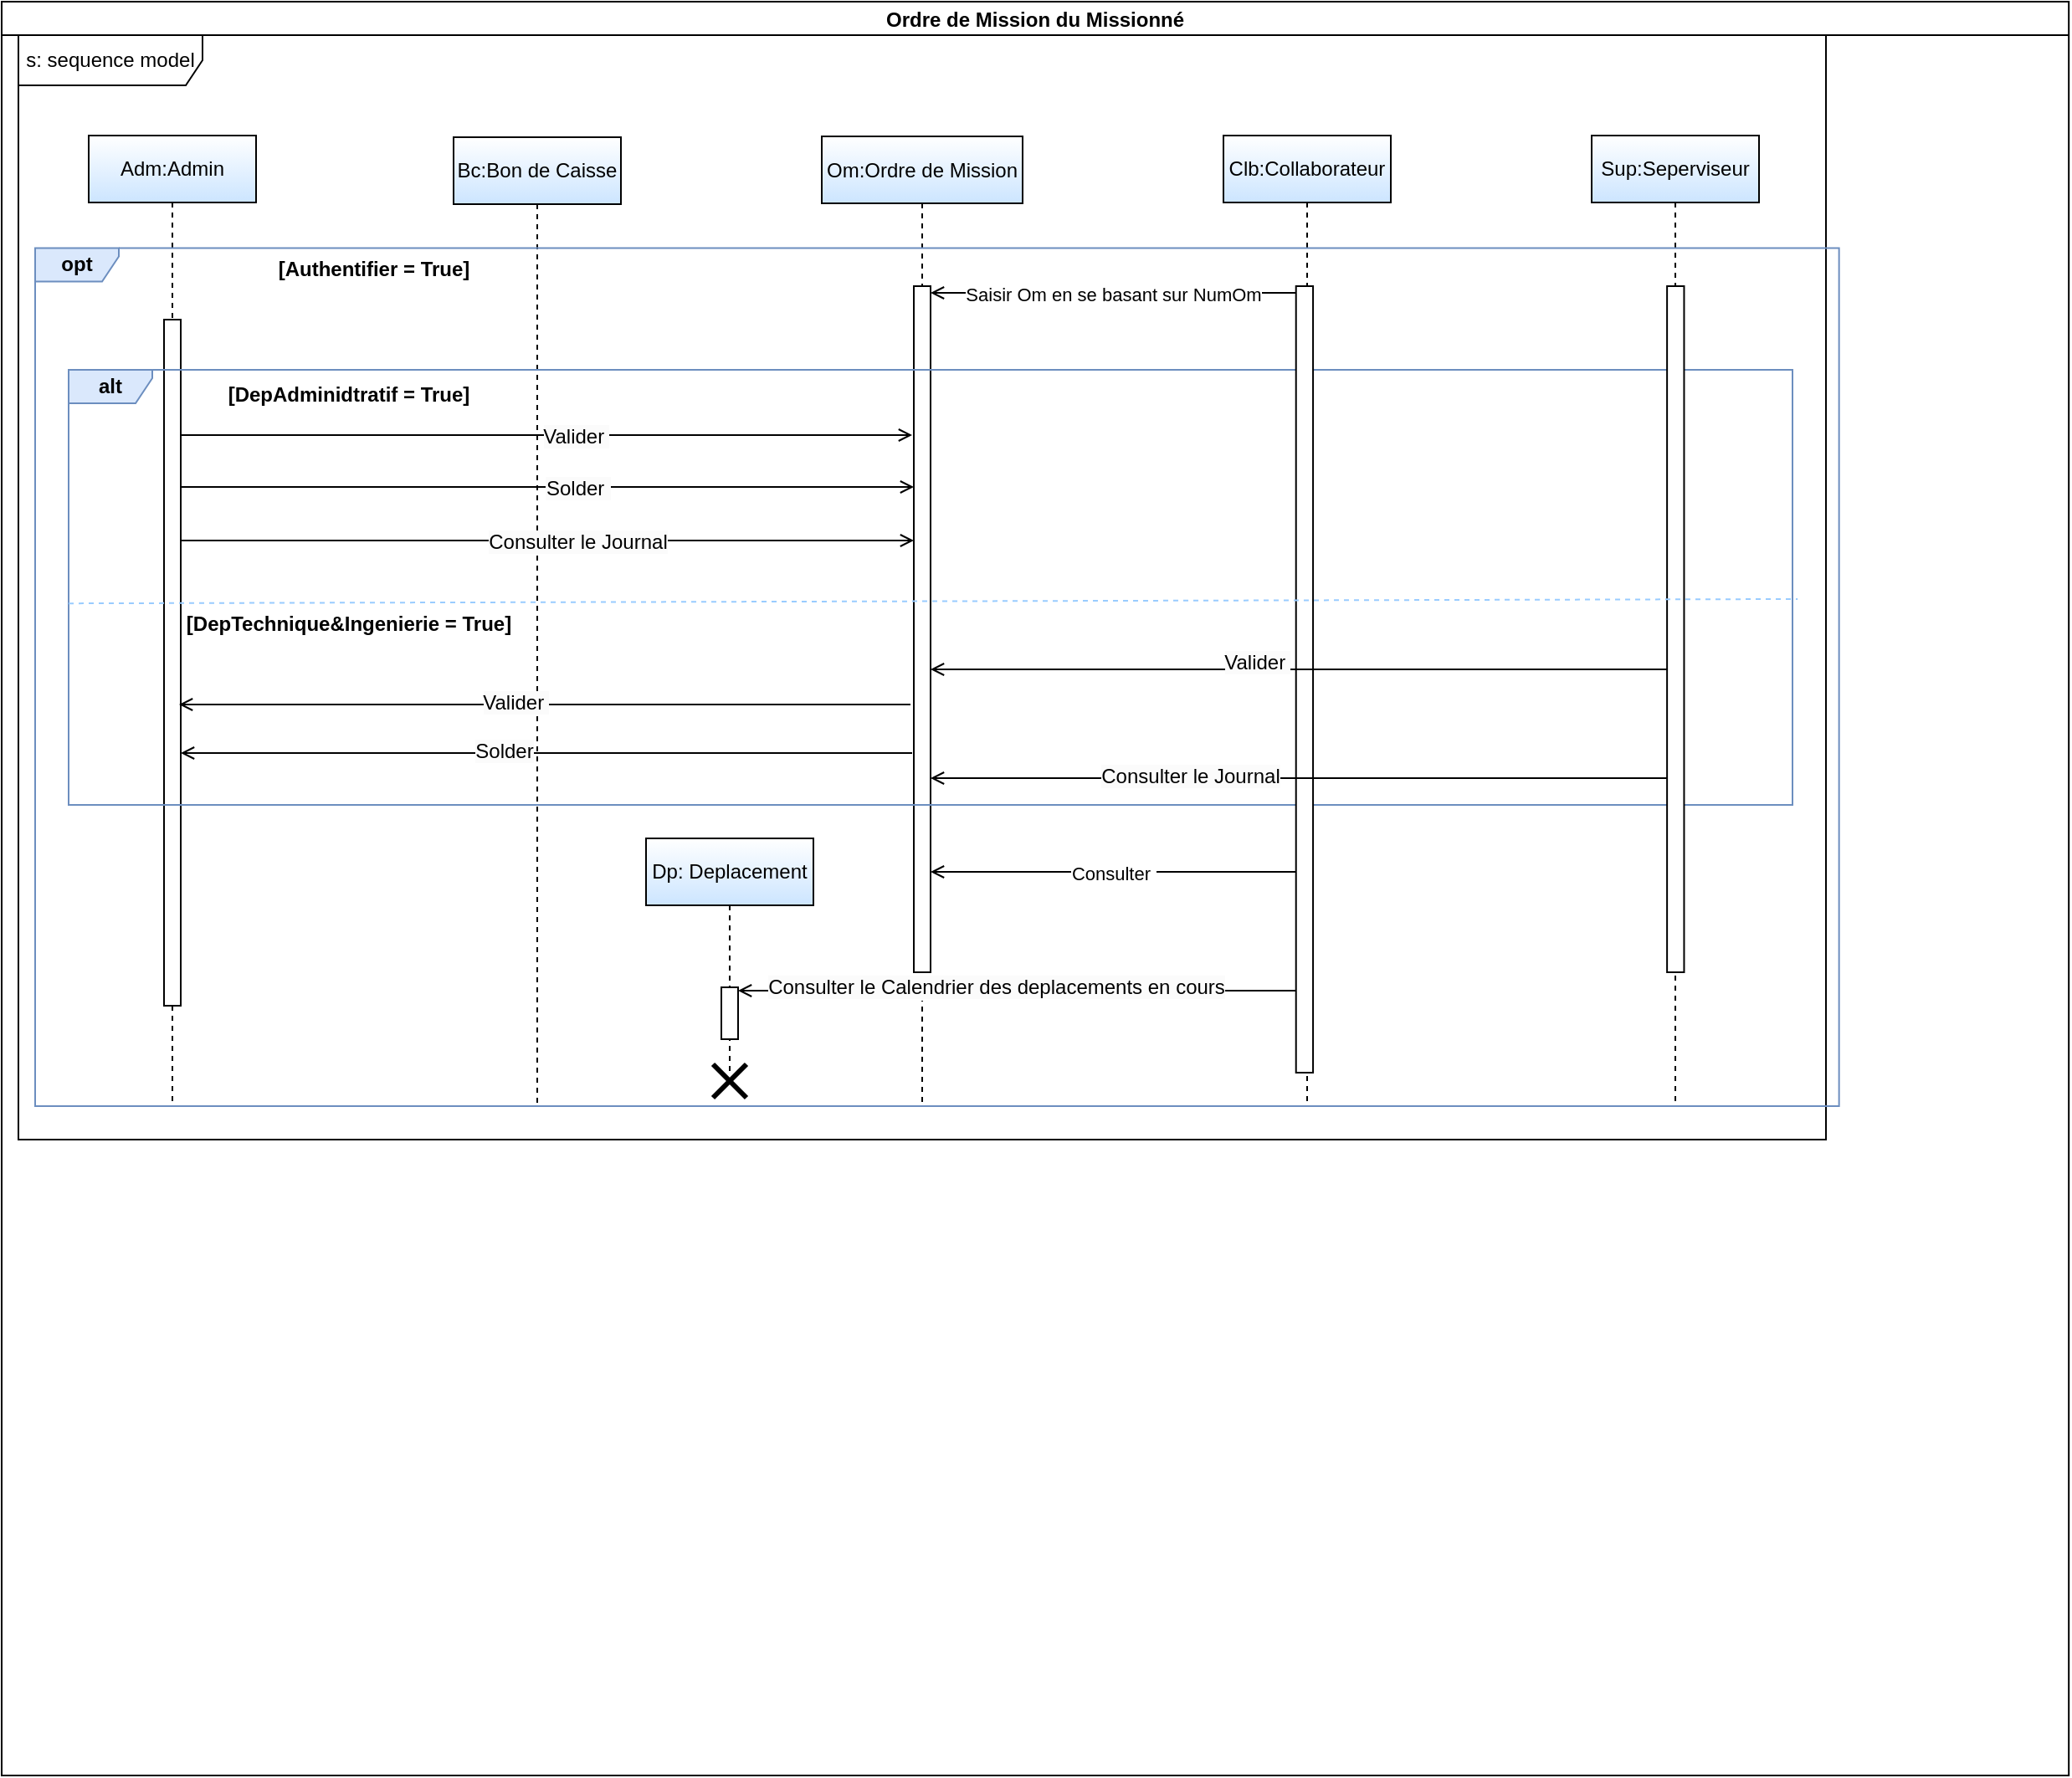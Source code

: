 <mxfile version="24.1.0" type="github">
  <diagram name="Page-1" id="V8nKBJ0eUF0Gf-3YNFPS">
    <mxGraphModel dx="1964" dy="1817" grid="1" gridSize="10" guides="1" tooltips="1" connect="1" arrows="1" fold="1" page="1" pageScale="1" pageWidth="850" pageHeight="1100" math="0" shadow="0">
      <root>
        <mxCell id="0" />
        <mxCell id="1" parent="0" />
        <mxCell id="pvZU6P4DPRECeJfm35zR-1" value="Adm:Admin" style="shape=umlLifeline;perimeter=lifelinePerimeter;whiteSpace=wrap;html=1;container=0;dropTarget=0;collapsible=0;recursiveResize=0;outlineConnect=0;portConstraint=eastwest;newEdgeStyle={&quot;edgeStyle&quot;:&quot;elbowEdgeStyle&quot;,&quot;elbow&quot;:&quot;vertical&quot;,&quot;curved&quot;:0,&quot;rounded&quot;:0};fillColor=default;strokeColor=#000000;gradientColor=#CCE5FF;" vertex="1" parent="1">
          <mxGeometry x="42" y="40" width="100" height="580" as="geometry" />
        </mxCell>
        <mxCell id="pvZU6P4DPRECeJfm35zR-2" value="" style="html=1;points=[];perimeter=orthogonalPerimeter;outlineConnect=0;targetShapes=umlLifeline;portConstraint=eastwest;newEdgeStyle={&quot;edgeStyle&quot;:&quot;elbowEdgeStyle&quot;,&quot;elbow&quot;:&quot;vertical&quot;,&quot;curved&quot;:0,&quot;rounded&quot;:0};" vertex="1" parent="pvZU6P4DPRECeJfm35zR-1">
          <mxGeometry x="45" y="110" width="10" height="410" as="geometry" />
        </mxCell>
        <mxCell id="pvZU6P4DPRECeJfm35zR-3" value="Clb:Collaborateur" style="shape=umlLifeline;perimeter=lifelinePerimeter;whiteSpace=wrap;html=1;container=0;dropTarget=0;collapsible=0;recursiveResize=0;outlineConnect=0;portConstraint=eastwest;newEdgeStyle={&quot;edgeStyle&quot;:&quot;elbowEdgeStyle&quot;,&quot;elbow&quot;:&quot;vertical&quot;,&quot;curved&quot;:0,&quot;rounded&quot;:0};gradientColor=#CCE5FF;" vertex="1" parent="1">
          <mxGeometry x="720" y="40" width="100" height="580" as="geometry" />
        </mxCell>
        <mxCell id="pvZU6P4DPRECeJfm35zR-20" value="Bc:Bon de Caisse" style="shape=umlLifeline;perimeter=lifelinePerimeter;whiteSpace=wrap;html=1;container=0;dropTarget=0;collapsible=0;recursiveResize=0;outlineConnect=0;portConstraint=eastwest;newEdgeStyle={&quot;edgeStyle&quot;:&quot;elbowEdgeStyle&quot;,&quot;elbow&quot;:&quot;vertical&quot;,&quot;curved&quot;:0,&quot;rounded&quot;:0};gradientColor=#CCE5FF;" vertex="1" parent="1">
          <mxGeometry x="260" y="41" width="100" height="579" as="geometry" />
        </mxCell>
        <mxCell id="pvZU6P4DPRECeJfm35zR-22" value="Om:Ordre de Mission" style="shape=umlLifeline;perimeter=lifelinePerimeter;whiteSpace=wrap;html=1;container=0;dropTarget=0;collapsible=0;recursiveResize=0;outlineConnect=0;portConstraint=eastwest;newEdgeStyle={&quot;edgeStyle&quot;:&quot;elbowEdgeStyle&quot;,&quot;elbow&quot;:&quot;vertical&quot;,&quot;curved&quot;:0,&quot;rounded&quot;:0};gradientColor=#CCE5FF;" vertex="1" parent="1">
          <mxGeometry x="480" y="40.5" width="120" height="579.5" as="geometry" />
        </mxCell>
        <mxCell id="pvZU6P4DPRECeJfm35zR-62" value="" style="html=1;points=[];perimeter=orthogonalPerimeter;outlineConnect=0;targetShapes=umlLifeline;portConstraint=eastwest;newEdgeStyle={&quot;edgeStyle&quot;:&quot;elbowEdgeStyle&quot;,&quot;elbow&quot;:&quot;vertical&quot;,&quot;curved&quot;:0,&quot;rounded&quot;:0};" vertex="1" parent="pvZU6P4DPRECeJfm35zR-22">
          <mxGeometry x="55" y="89.5" width="10" height="410" as="geometry" />
        </mxCell>
        <mxCell id="pvZU6P4DPRECeJfm35zR-33" value="Ordre de Mission du Missionné" style="swimlane;startSize=20;" vertex="1" parent="1">
          <mxGeometry x="-10" y="-40" width="1235.09" height="1060" as="geometry">
            <mxRectangle x="-10" y="-30" width="90" height="30" as="alternateBounds" />
          </mxGeometry>
        </mxCell>
        <mxCell id="pvZU6P4DPRECeJfm35zR-34" value="s: sequence model" style="shape=umlFrame;whiteSpace=wrap;html=1;pointerEvents=0;width=110;height=30;" vertex="1" parent="pvZU6P4DPRECeJfm35zR-33">
          <mxGeometry x="10" y="20" width="1080" height="660" as="geometry" />
        </mxCell>
        <mxCell id="pvZU6P4DPRECeJfm35zR-8" value="&lt;b&gt;alt&lt;/b&gt;" style="shape=umlFrame;whiteSpace=wrap;html=1;pointerEvents=0;width=50;height=20;fillColor=#dae8fc;strokeColor=#6c8ebf;" vertex="1" parent="pvZU6P4DPRECeJfm35zR-33">
          <mxGeometry x="40" y="220" width="1030" height="260" as="geometry" />
        </mxCell>
        <mxCell id="pvZU6P4DPRECeJfm35zR-50" value="" style="endArrow=open;endFill=1;html=1;rounded=0;" edge="1" parent="pvZU6P4DPRECeJfm35zR-33">
          <mxGeometry width="160" relative="1" as="geometry">
            <mxPoint x="107" y="259" as="sourcePoint" />
            <mxPoint x="544" y="259" as="targetPoint" />
          </mxGeometry>
        </mxCell>
        <mxCell id="pvZU6P4DPRECeJfm35zR-51" value="&lt;span style=&quot;font-size: 12px; background-color: rgb(251, 251, 251);&quot;&gt;Valider&amp;nbsp;&lt;/span&gt;" style="edgeLabel;html=1;align=center;verticalAlign=middle;resizable=0;points=[];" vertex="1" connectable="0" parent="pvZU6P4DPRECeJfm35zR-50">
          <mxGeometry x="0.079" y="-1" relative="1" as="geometry">
            <mxPoint as="offset" />
          </mxGeometry>
        </mxCell>
        <mxCell id="pvZU6P4DPRECeJfm35zR-57" value="Sup:Seperviseur" style="shape=umlLifeline;perimeter=lifelinePerimeter;whiteSpace=wrap;html=1;container=0;dropTarget=0;collapsible=0;recursiveResize=0;outlineConnect=0;portConstraint=eastwest;newEdgeStyle={&quot;edgeStyle&quot;:&quot;elbowEdgeStyle&quot;,&quot;elbow&quot;:&quot;vertical&quot;,&quot;curved&quot;:0,&quot;rounded&quot;:0};gradientColor=#CCE5FF;" vertex="1" parent="pvZU6P4DPRECeJfm35zR-33">
          <mxGeometry x="950" y="80" width="100" height="580" as="geometry" />
        </mxCell>
        <mxCell id="pvZU6P4DPRECeJfm35zR-4" value="" style="group;fillColor=none;" vertex="1" connectable="0" parent="pvZU6P4DPRECeJfm35zR-33">
          <mxGeometry x="20" y="150" width="1215.09" height="910" as="geometry" />
        </mxCell>
        <mxCell id="pvZU6P4DPRECeJfm35zR-5" value="&lt;b&gt;opt&lt;/b&gt;" style="shape=umlFrame;whiteSpace=wrap;html=1;pointerEvents=0;width=50;height=20;fillColor=#dae8fc;strokeColor=#6c8ebf;" vertex="1" parent="pvZU6P4DPRECeJfm35zR-4">
          <mxGeometry y="-2.72" width="1077.82" height="512.72" as="geometry" />
        </mxCell>
        <mxCell id="pvZU6P4DPRECeJfm35zR-6" value="&lt;b&gt;[Authentifier = True]&lt;/b&gt;" style="text;html=1;align=center;verticalAlign=middle;resizable=0;points=[];autosize=1;strokeColor=none;fillColor=none;" vertex="1" parent="pvZU6P4DPRECeJfm35zR-4">
          <mxGeometry x="132.189" y="-5.004" width="140" height="30" as="geometry" />
        </mxCell>
        <mxCell id="pvZU6P4DPRECeJfm35zR-14" value="" style="html=1;points=[];perimeter=orthogonalPerimeter;outlineConnect=0;targetShapes=umlLifeline;portConstraint=eastwest;newEdgeStyle={&quot;edgeStyle&quot;:&quot;elbowEdgeStyle&quot;,&quot;elbow&quot;:&quot;vertical&quot;,&quot;curved&quot;:0,&quot;rounded&quot;:0};" vertex="1" parent="pvZU6P4DPRECeJfm35zR-4">
          <mxGeometry x="753.36" y="20" width="10.17" height="470" as="geometry" />
        </mxCell>
        <mxCell id="pvZU6P4DPRECeJfm35zR-56" value="&lt;b&gt;[DepAdminidtratif = True]&lt;/b&gt;" style="text;html=1;align=center;verticalAlign=middle;resizable=0;points=[];autosize=1;strokeColor=none;fillColor=none;" vertex="1" parent="pvZU6P4DPRECeJfm35zR-4">
          <mxGeometry x="102.191" y="70" width="170" height="30" as="geometry" />
        </mxCell>
        <mxCell id="pvZU6P4DPRECeJfm35zR-61" value="" style="html=1;points=[];perimeter=orthogonalPerimeter;outlineConnect=0;targetShapes=umlLifeline;portConstraint=eastwest;newEdgeStyle={&quot;edgeStyle&quot;:&quot;elbowEdgeStyle&quot;,&quot;elbow&quot;:&quot;vertical&quot;,&quot;curved&quot;:0,&quot;rounded&quot;:0};" vertex="1" parent="pvZU6P4DPRECeJfm35zR-4">
          <mxGeometry x="975.055" y="20" width="10.168" height="410" as="geometry" />
        </mxCell>
        <mxCell id="pvZU6P4DPRECeJfm35zR-68" value="&lt;b&gt;[DepTechnique&amp;amp;Ingenierie = True]&lt;/b&gt;" style="text;html=1;align=center;verticalAlign=middle;resizable=0;points=[];autosize=1;strokeColor=none;fillColor=none;" vertex="1" parent="pvZU6P4DPRECeJfm35zR-4">
          <mxGeometry x="77.191" y="207" width="220" height="30" as="geometry" />
        </mxCell>
        <mxCell id="pvZU6P4DPRECeJfm35zR-73" value="" style="endArrow=open;endFill=1;html=1;rounded=0;" edge="1" parent="pvZU6P4DPRECeJfm35zR-4">
          <mxGeometry width="160" relative="1" as="geometry">
            <mxPoint x="524" y="299" as="sourcePoint" />
            <mxPoint x="87" y="299" as="targetPoint" />
          </mxGeometry>
        </mxCell>
        <mxCell id="pvZU6P4DPRECeJfm35zR-74" value="&lt;span style=&quot;font-size: 12px; background-color: rgb(251, 251, 251);&quot;&gt;Solder&lt;/span&gt;" style="edgeLabel;html=1;align=center;verticalAlign=middle;resizable=0;points=[];" vertex="1" connectable="0" parent="pvZU6P4DPRECeJfm35zR-73">
          <mxGeometry x="0.079" y="-1" relative="1" as="geometry">
            <mxPoint x="-8" as="offset" />
          </mxGeometry>
        </mxCell>
        <mxCell id="pvZU6P4DPRECeJfm35zR-76" value="" style="endArrow=open;endFill=1;html=1;rounded=0;" edge="1" parent="pvZU6P4DPRECeJfm35zR-4">
          <mxGeometry width="160" relative="1" as="geometry">
            <mxPoint x="975.055" y="314" as="sourcePoint" />
            <mxPoint x="535" y="314" as="targetPoint" />
          </mxGeometry>
        </mxCell>
        <mxCell id="pvZU6P4DPRECeJfm35zR-77" value="&lt;span style=&quot;font-size: 12px; background-color: rgb(251, 251, 251);&quot;&gt;Consulter le Journal&lt;/span&gt;" style="edgeLabel;html=1;align=center;verticalAlign=middle;resizable=0;points=[];" vertex="1" connectable="0" parent="pvZU6P4DPRECeJfm35zR-76">
          <mxGeometry x="0.079" y="-1" relative="1" as="geometry">
            <mxPoint x="-48" as="offset" />
          </mxGeometry>
        </mxCell>
        <mxCell id="pvZU6P4DPRECeJfm35zR-79" value="Dp: Deplacement" style="shape=umlLifeline;perimeter=lifelinePerimeter;whiteSpace=wrap;html=1;container=0;dropTarget=0;collapsible=0;recursiveResize=0;outlineConnect=0;portConstraint=eastwest;newEdgeStyle={&quot;edgeStyle&quot;:&quot;elbowEdgeStyle&quot;,&quot;elbow&quot;:&quot;vertical&quot;,&quot;curved&quot;:0,&quot;rounded&quot;:0};gradientColor=#CCE5FF;" vertex="1" parent="pvZU6P4DPRECeJfm35zR-4">
          <mxGeometry x="365" y="350" width="100" height="140" as="geometry" />
        </mxCell>
        <mxCell id="pvZU6P4DPRECeJfm35zR-88" value="" style="shape=umlDestroy;whiteSpace=wrap;html=1;strokeWidth=3;targetShapes=umlLifeline;" vertex="1" parent="pvZU6P4DPRECeJfm35zR-79">
          <mxGeometry x="40" y="135" width="20" height="20" as="geometry" />
        </mxCell>
        <mxCell id="pvZU6P4DPRECeJfm35zR-80" value="" style="html=1;points=[];perimeter=orthogonalPerimeter;outlineConnect=0;targetShapes=umlLifeline;portConstraint=eastwest;newEdgeStyle={&quot;edgeStyle&quot;:&quot;elbowEdgeStyle&quot;,&quot;elbow&quot;:&quot;vertical&quot;,&quot;curved&quot;:0,&quot;rounded&quot;:0};" vertex="1" parent="pvZU6P4DPRECeJfm35zR-4">
          <mxGeometry x="410" y="439" width="10" height="31" as="geometry" />
        </mxCell>
        <mxCell id="pvZU6P4DPRECeJfm35zR-84" value="" style="endArrow=open;endFill=1;html=1;rounded=0;" edge="1" parent="pvZU6P4DPRECeJfm35zR-4">
          <mxGeometry width="160" relative="1" as="geometry">
            <mxPoint x="753.357" y="370" as="sourcePoint" />
            <mxPoint x="535" y="370" as="targetPoint" />
          </mxGeometry>
        </mxCell>
        <mxCell id="pvZU6P4DPRECeJfm35zR-85" value="Consulter&amp;nbsp;" style="edgeLabel;html=1;align=center;verticalAlign=middle;resizable=0;points=[];" vertex="1" connectable="0" parent="pvZU6P4DPRECeJfm35zR-84">
          <mxGeometry x="0.074" relative="1" as="geometry">
            <mxPoint x="8" y="1" as="offset" />
          </mxGeometry>
        </mxCell>
        <mxCell id="pvZU6P4DPRECeJfm35zR-86" value="" style="endArrow=open;endFill=1;html=1;rounded=0;" edge="1" parent="pvZU6P4DPRECeJfm35zR-4">
          <mxGeometry width="160" relative="1" as="geometry">
            <mxPoint x="523" y="270" as="sourcePoint" />
            <mxPoint x="86" y="270" as="targetPoint" />
          </mxGeometry>
        </mxCell>
        <mxCell id="pvZU6P4DPRECeJfm35zR-87" value="&lt;span style=&quot;font-size: 12px; background-color: rgb(251, 251, 251);&quot;&gt;Valider&amp;nbsp;&lt;/span&gt;" style="edgeLabel;html=1;align=center;verticalAlign=middle;resizable=0;points=[];" vertex="1" connectable="0" parent="pvZU6P4DPRECeJfm35zR-86">
          <mxGeometry x="0.079" y="-1" relative="1" as="geometry">
            <mxPoint as="offset" />
          </mxGeometry>
        </mxCell>
        <mxCell id="pvZU6P4DPRECeJfm35zR-66" value="" style="endArrow=none;dashed=1;html=1;rounded=0;exitX=0;exitY=0.583;exitDx=0;exitDy=0;exitPerimeter=0;entryX=1.003;entryY=0.573;entryDx=0;entryDy=0;entryPerimeter=0;strokeColor=#99CCFF;" edge="1" parent="pvZU6P4DPRECeJfm35zR-33">
          <mxGeometry width="50" height="50" relative="1" as="geometry">
            <mxPoint x="40" y="359.58" as="sourcePoint" />
            <mxPoint x="1073.09" y="356.98" as="targetPoint" />
          </mxGeometry>
        </mxCell>
        <mxCell id="pvZU6P4DPRECeJfm35zR-52" value="" style="endArrow=open;endFill=1;html=1;rounded=0;" edge="1" parent="1">
          <mxGeometry width="160" relative="1" as="geometry">
            <mxPoint x="97" y="250.0" as="sourcePoint" />
            <mxPoint x="535" y="250" as="targetPoint" />
          </mxGeometry>
        </mxCell>
        <mxCell id="pvZU6P4DPRECeJfm35zR-53" value="&lt;span style=&quot;font-size: 12px; background-color: rgb(251, 251, 251);&quot;&gt;Solder&amp;nbsp;&lt;/span&gt;" style="edgeLabel;html=1;align=center;verticalAlign=middle;resizable=0;points=[];" vertex="1" connectable="0" parent="pvZU6P4DPRECeJfm35zR-52">
          <mxGeometry x="0.079" y="-1" relative="1" as="geometry">
            <mxPoint as="offset" />
          </mxGeometry>
        </mxCell>
        <mxCell id="pvZU6P4DPRECeJfm35zR-28" value="" style="endArrow=open;endFill=1;html=1;rounded=0;" edge="1" parent="1">
          <mxGeometry width="160" relative="1" as="geometry">
            <mxPoint x="97" y="282" as="sourcePoint" />
            <mxPoint x="535" y="282" as="targetPoint" />
          </mxGeometry>
        </mxCell>
        <mxCell id="pvZU6P4DPRECeJfm35zR-29" value="&lt;span style=&quot;font-size: 12px; background-color: rgb(251, 251, 251);&quot;&gt;Consulter le Journal&lt;/span&gt;" style="edgeLabel;html=1;align=center;verticalAlign=middle;resizable=0;points=[];" vertex="1" connectable="0" parent="pvZU6P4DPRECeJfm35zR-28">
          <mxGeometry x="0.079" y="-1" relative="1" as="geometry">
            <mxPoint as="offset" />
          </mxGeometry>
        </mxCell>
        <mxCell id="pvZU6P4DPRECeJfm35zR-38" value="" style="endArrow=open;endFill=1;html=1;rounded=0;" edge="1" parent="1">
          <mxGeometry width="160" relative="1" as="geometry">
            <mxPoint x="763.357" y="134" as="sourcePoint" />
            <mxPoint x="545" y="134" as="targetPoint" />
          </mxGeometry>
        </mxCell>
        <mxCell id="pvZU6P4DPRECeJfm35zR-39" value="Saisir Om en se basant sur NumOm" style="edgeLabel;html=1;align=center;verticalAlign=middle;resizable=0;points=[];" vertex="1" connectable="0" parent="pvZU6P4DPRECeJfm35zR-38">
          <mxGeometry x="0.074" relative="1" as="geometry">
            <mxPoint x="8" y="1" as="offset" />
          </mxGeometry>
        </mxCell>
        <mxCell id="pvZU6P4DPRECeJfm35zR-69" value="" style="endArrow=open;endFill=1;html=1;rounded=0;" edge="1" parent="1" source="pvZU6P4DPRECeJfm35zR-61">
          <mxGeometry width="160" relative="1" as="geometry">
            <mxPoint x="981.055" y="359" as="sourcePoint" />
            <mxPoint x="545" y="359" as="targetPoint" />
          </mxGeometry>
        </mxCell>
        <mxCell id="pvZU6P4DPRECeJfm35zR-70" value="&lt;span style=&quot;font-size: 12px; background-color: rgb(251, 251, 251);&quot;&gt;Valider&amp;nbsp;&lt;/span&gt;" style="edgeLabel;html=1;align=center;verticalAlign=middle;resizable=0;points=[];" vertex="1" connectable="0" parent="pvZU6P4DPRECeJfm35zR-69">
          <mxGeometry x="0.079" y="-1" relative="1" as="geometry">
            <mxPoint x="-8" y="-3" as="offset" />
          </mxGeometry>
        </mxCell>
        <mxCell id="pvZU6P4DPRECeJfm35zR-81" value="" style="endArrow=open;endFill=1;html=1;rounded=0;" edge="1" parent="1">
          <mxGeometry width="160" relative="1" as="geometry">
            <mxPoint x="763.36" y="551" as="sourcePoint" />
            <mxPoint x="430" y="551" as="targetPoint" />
          </mxGeometry>
        </mxCell>
        <mxCell id="pvZU6P4DPRECeJfm35zR-82" value="&lt;span style=&quot;font-size: 12px; background-color: rgb(251, 251, 251);&quot;&gt;Consulter le Calendrier des deplacements en cours&lt;/span&gt;" style="edgeLabel;html=1;align=center;verticalAlign=middle;resizable=0;points=[];" vertex="1" connectable="0" parent="pvZU6P4DPRECeJfm35zR-81">
          <mxGeometry x="0.079" y="-1" relative="1" as="geometry">
            <mxPoint y="-1" as="offset" />
          </mxGeometry>
        </mxCell>
      </root>
    </mxGraphModel>
  </diagram>
</mxfile>
